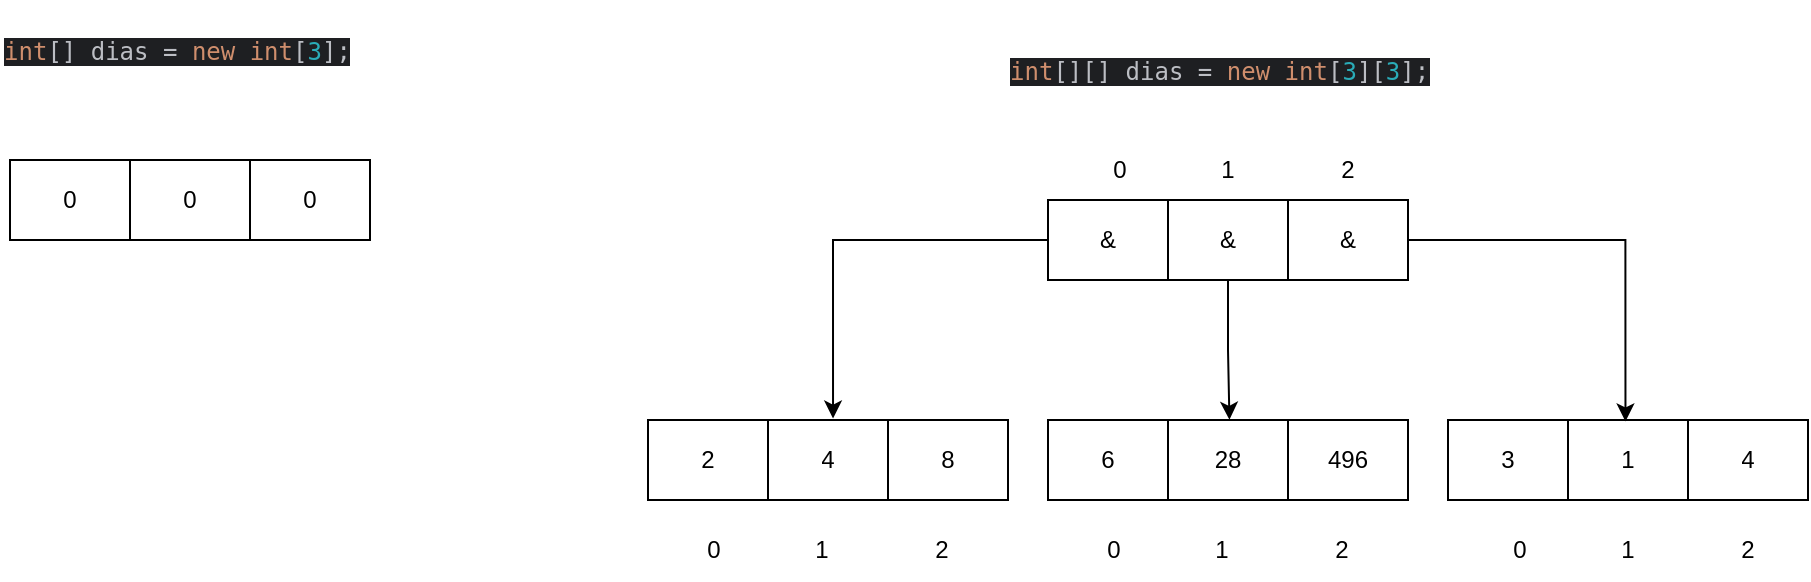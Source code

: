 <mxfile version="26.1.3">
  <diagram name="Página-1" id="9n4RbyVgQEtJ9bC1mB3g">
    <mxGraphModel dx="1058" dy="589" grid="1" gridSize="10" guides="1" tooltips="1" connect="1" arrows="1" fold="1" page="1" pageScale="1" pageWidth="827" pageHeight="1169" math="0" shadow="0">
      <root>
        <mxCell id="0" />
        <mxCell id="1" parent="0" />
        <mxCell id="uIEQiHcA2IHjSNty9eRO-1" value="&lt;div style=&quot;background-color: rgb(30, 31, 34); color: rgb(188, 190, 196);&quot;&gt;&lt;pre style=&quot;font-family:&#39;JetBrains Mono&#39;,monospace;font-size:9,8pt;&quot;&gt;&lt;span style=&quot;color: rgb(207, 142, 109);&quot;&gt;int&lt;/span&gt;[][] dias = &lt;span style=&quot;color: rgb(207, 142, 109);&quot;&gt;new int&lt;/span&gt;[&lt;span style=&quot;color: rgb(42, 172, 184);&quot;&gt;3&lt;/span&gt;][&lt;span style=&quot;color: rgb(42, 172, 184);&quot;&gt;3&lt;/span&gt;];&lt;/pre&gt;&lt;/div&gt;" style="text;whiteSpace=wrap;html=1;" vertex="1" parent="1">
          <mxGeometry x="592.5" y="50" width="223" height="50" as="geometry" />
        </mxCell>
        <mxCell id="uIEQiHcA2IHjSNty9eRO-2" value="&lt;div style=&quot;background-color:#1e1f22;color:#bcbec4&quot;&gt;&lt;pre style=&quot;font-family:&#39;JetBrains Mono&#39;,monospace;font-size:9,8pt;&quot;&gt;&lt;span style=&quot;color:#cf8e6d;&quot;&gt;int&lt;/span&gt;[] dias = &lt;span style=&quot;color:#cf8e6d;&quot;&gt;new int&lt;/span&gt;[&lt;span style=&quot;color:#2aacb8;&quot;&gt;3&lt;/span&gt;];&lt;/pre&gt;&lt;/div&gt;" style="text;whiteSpace=wrap;html=1;" vertex="1" parent="1">
          <mxGeometry x="90" y="40" width="190" height="50" as="geometry" />
        </mxCell>
        <mxCell id="uIEQiHcA2IHjSNty9eRO-3" value="" style="shape=table;startSize=0;container=1;collapsible=0;childLayout=tableLayout;" vertex="1" parent="1">
          <mxGeometry x="95" y="120" width="180" height="40" as="geometry" />
        </mxCell>
        <mxCell id="uIEQiHcA2IHjSNty9eRO-4" value="" style="shape=tableRow;horizontal=0;startSize=0;swimlaneHead=0;swimlaneBody=0;strokeColor=inherit;top=0;left=0;bottom=0;right=0;collapsible=0;dropTarget=0;fillColor=none;points=[[0,0.5],[1,0.5]];portConstraint=eastwest;" vertex="1" parent="uIEQiHcA2IHjSNty9eRO-3">
          <mxGeometry width="180" height="40" as="geometry" />
        </mxCell>
        <mxCell id="uIEQiHcA2IHjSNty9eRO-5" value="0" style="shape=partialRectangle;html=1;whiteSpace=wrap;connectable=0;strokeColor=inherit;overflow=hidden;fillColor=none;top=0;left=0;bottom=0;right=0;pointerEvents=1;" vertex="1" parent="uIEQiHcA2IHjSNty9eRO-4">
          <mxGeometry width="60" height="40" as="geometry">
            <mxRectangle width="60" height="40" as="alternateBounds" />
          </mxGeometry>
        </mxCell>
        <mxCell id="uIEQiHcA2IHjSNty9eRO-6" value="0" style="shape=partialRectangle;html=1;whiteSpace=wrap;connectable=0;strokeColor=inherit;overflow=hidden;fillColor=none;top=0;left=0;bottom=0;right=0;pointerEvents=1;" vertex="1" parent="uIEQiHcA2IHjSNty9eRO-4">
          <mxGeometry x="60" width="60" height="40" as="geometry">
            <mxRectangle width="60" height="40" as="alternateBounds" />
          </mxGeometry>
        </mxCell>
        <mxCell id="uIEQiHcA2IHjSNty9eRO-7" value="0" style="shape=partialRectangle;html=1;whiteSpace=wrap;connectable=0;strokeColor=inherit;overflow=hidden;fillColor=none;top=0;left=0;bottom=0;right=0;pointerEvents=1;" vertex="1" parent="uIEQiHcA2IHjSNty9eRO-4">
          <mxGeometry x="120" width="60" height="40" as="geometry">
            <mxRectangle width="60" height="40" as="alternateBounds" />
          </mxGeometry>
        </mxCell>
        <mxCell id="uIEQiHcA2IHjSNty9eRO-21" value="" style="shape=table;startSize=0;container=1;collapsible=0;childLayout=tableLayout;" vertex="1" parent="1">
          <mxGeometry x="614" y="140" width="180" height="40" as="geometry" />
        </mxCell>
        <mxCell id="uIEQiHcA2IHjSNty9eRO-22" value="" style="shape=tableRow;horizontal=0;startSize=0;swimlaneHead=0;swimlaneBody=0;strokeColor=inherit;top=0;left=0;bottom=0;right=0;collapsible=0;dropTarget=0;fillColor=none;points=[[0,0.5],[1,0.5]];portConstraint=eastwest;" vertex="1" parent="uIEQiHcA2IHjSNty9eRO-21">
          <mxGeometry width="180" height="40" as="geometry" />
        </mxCell>
        <mxCell id="uIEQiHcA2IHjSNty9eRO-23" value="&amp;amp;" style="shape=partialRectangle;html=1;whiteSpace=wrap;connectable=0;strokeColor=inherit;overflow=hidden;fillColor=none;top=0;left=0;bottom=0;right=0;pointerEvents=1;" vertex="1" parent="uIEQiHcA2IHjSNty9eRO-22">
          <mxGeometry width="60" height="40" as="geometry">
            <mxRectangle width="60" height="40" as="alternateBounds" />
          </mxGeometry>
        </mxCell>
        <mxCell id="uIEQiHcA2IHjSNty9eRO-24" value="&amp;amp;" style="shape=partialRectangle;html=1;whiteSpace=wrap;connectable=0;strokeColor=inherit;overflow=hidden;fillColor=none;top=0;left=0;bottom=0;right=0;pointerEvents=1;" vertex="1" parent="uIEQiHcA2IHjSNty9eRO-22">
          <mxGeometry x="60" width="60" height="40" as="geometry">
            <mxRectangle width="60" height="40" as="alternateBounds" />
          </mxGeometry>
        </mxCell>
        <mxCell id="uIEQiHcA2IHjSNty9eRO-25" value="&amp;amp;" style="shape=partialRectangle;html=1;whiteSpace=wrap;connectable=0;strokeColor=inherit;overflow=hidden;fillColor=none;top=0;left=0;bottom=0;right=0;pointerEvents=1;" vertex="1" parent="uIEQiHcA2IHjSNty9eRO-22">
          <mxGeometry x="120" width="60" height="40" as="geometry">
            <mxRectangle width="60" height="40" as="alternateBounds" />
          </mxGeometry>
        </mxCell>
        <mxCell id="uIEQiHcA2IHjSNty9eRO-31" value="" style="shape=table;startSize=0;container=1;collapsible=0;childLayout=tableLayout;" vertex="1" parent="1">
          <mxGeometry x="614" y="250" width="180" height="40" as="geometry" />
        </mxCell>
        <mxCell id="uIEQiHcA2IHjSNty9eRO-32" value="" style="shape=tableRow;horizontal=0;startSize=0;swimlaneHead=0;swimlaneBody=0;strokeColor=inherit;top=0;left=0;bottom=0;right=0;collapsible=0;dropTarget=0;fillColor=none;points=[[0,0.5],[1,0.5]];portConstraint=eastwest;" vertex="1" parent="uIEQiHcA2IHjSNty9eRO-31">
          <mxGeometry width="180" height="40" as="geometry" />
        </mxCell>
        <mxCell id="uIEQiHcA2IHjSNty9eRO-33" value="6" style="shape=partialRectangle;html=1;whiteSpace=wrap;connectable=0;strokeColor=inherit;overflow=hidden;fillColor=none;top=0;left=0;bottom=0;right=0;pointerEvents=1;" vertex="1" parent="uIEQiHcA2IHjSNty9eRO-32">
          <mxGeometry width="60" height="40" as="geometry">
            <mxRectangle width="60" height="40" as="alternateBounds" />
          </mxGeometry>
        </mxCell>
        <mxCell id="uIEQiHcA2IHjSNty9eRO-34" value="28" style="shape=partialRectangle;html=1;whiteSpace=wrap;connectable=0;strokeColor=inherit;overflow=hidden;fillColor=none;top=0;left=0;bottom=0;right=0;pointerEvents=1;" vertex="1" parent="uIEQiHcA2IHjSNty9eRO-32">
          <mxGeometry x="60" width="60" height="40" as="geometry">
            <mxRectangle width="60" height="40" as="alternateBounds" />
          </mxGeometry>
        </mxCell>
        <mxCell id="uIEQiHcA2IHjSNty9eRO-35" value="496" style="shape=partialRectangle;html=1;whiteSpace=wrap;connectable=0;strokeColor=inherit;overflow=hidden;fillColor=none;top=0;left=0;bottom=0;right=0;pointerEvents=1;" vertex="1" parent="uIEQiHcA2IHjSNty9eRO-32">
          <mxGeometry x="120" width="60" height="40" as="geometry">
            <mxRectangle width="60" height="40" as="alternateBounds" />
          </mxGeometry>
        </mxCell>
        <mxCell id="uIEQiHcA2IHjSNty9eRO-36" value="" style="shape=table;startSize=0;container=1;collapsible=0;childLayout=tableLayout;" vertex="1" parent="1">
          <mxGeometry x="814" y="250" width="180" height="40" as="geometry" />
        </mxCell>
        <mxCell id="uIEQiHcA2IHjSNty9eRO-37" value="" style="shape=tableRow;horizontal=0;startSize=0;swimlaneHead=0;swimlaneBody=0;strokeColor=inherit;top=0;left=0;bottom=0;right=0;collapsible=0;dropTarget=0;fillColor=none;points=[[0,0.5],[1,0.5]];portConstraint=eastwest;" vertex="1" parent="uIEQiHcA2IHjSNty9eRO-36">
          <mxGeometry width="180" height="40" as="geometry" />
        </mxCell>
        <mxCell id="uIEQiHcA2IHjSNty9eRO-38" value="3" style="shape=partialRectangle;html=1;whiteSpace=wrap;connectable=0;strokeColor=inherit;overflow=hidden;fillColor=none;top=0;left=0;bottom=0;right=0;pointerEvents=1;" vertex="1" parent="uIEQiHcA2IHjSNty9eRO-37">
          <mxGeometry width="60" height="40" as="geometry">
            <mxRectangle width="60" height="40" as="alternateBounds" />
          </mxGeometry>
        </mxCell>
        <mxCell id="uIEQiHcA2IHjSNty9eRO-39" value="1" style="shape=partialRectangle;html=1;whiteSpace=wrap;connectable=0;strokeColor=inherit;overflow=hidden;fillColor=none;top=0;left=0;bottom=0;right=0;pointerEvents=1;" vertex="1" parent="uIEQiHcA2IHjSNty9eRO-37">
          <mxGeometry x="60" width="60" height="40" as="geometry">
            <mxRectangle width="60" height="40" as="alternateBounds" />
          </mxGeometry>
        </mxCell>
        <mxCell id="uIEQiHcA2IHjSNty9eRO-40" value="4" style="shape=partialRectangle;html=1;whiteSpace=wrap;connectable=0;strokeColor=inherit;overflow=hidden;fillColor=none;top=0;left=0;bottom=0;right=0;pointerEvents=1;" vertex="1" parent="uIEQiHcA2IHjSNty9eRO-37">
          <mxGeometry x="120" width="60" height="40" as="geometry">
            <mxRectangle width="60" height="40" as="alternateBounds" />
          </mxGeometry>
        </mxCell>
        <mxCell id="uIEQiHcA2IHjSNty9eRO-26" value="" style="shape=table;startSize=0;container=1;collapsible=0;childLayout=tableLayout;" vertex="1" parent="1">
          <mxGeometry x="414" y="250" width="180" height="40" as="geometry" />
        </mxCell>
        <mxCell id="uIEQiHcA2IHjSNty9eRO-27" value="" style="shape=tableRow;horizontal=0;startSize=0;swimlaneHead=0;swimlaneBody=0;strokeColor=inherit;top=0;left=0;bottom=0;right=0;collapsible=0;dropTarget=0;fillColor=none;points=[[0,0.5],[1,0.5]];portConstraint=eastwest;" vertex="1" parent="uIEQiHcA2IHjSNty9eRO-26">
          <mxGeometry width="180" height="40" as="geometry" />
        </mxCell>
        <mxCell id="uIEQiHcA2IHjSNty9eRO-28" value="2" style="shape=partialRectangle;html=1;whiteSpace=wrap;connectable=0;strokeColor=inherit;overflow=hidden;fillColor=none;top=0;left=0;bottom=0;right=0;pointerEvents=1;" vertex="1" parent="uIEQiHcA2IHjSNty9eRO-27">
          <mxGeometry width="60" height="40" as="geometry">
            <mxRectangle width="60" height="40" as="alternateBounds" />
          </mxGeometry>
        </mxCell>
        <mxCell id="uIEQiHcA2IHjSNty9eRO-29" value="4" style="shape=partialRectangle;html=1;whiteSpace=wrap;connectable=0;strokeColor=inherit;overflow=hidden;fillColor=none;top=0;left=0;bottom=0;right=0;pointerEvents=1;" vertex="1" parent="uIEQiHcA2IHjSNty9eRO-27">
          <mxGeometry x="60" width="60" height="40" as="geometry">
            <mxRectangle width="60" height="40" as="alternateBounds" />
          </mxGeometry>
        </mxCell>
        <mxCell id="uIEQiHcA2IHjSNty9eRO-30" value="8" style="shape=partialRectangle;html=1;whiteSpace=wrap;connectable=0;strokeColor=inherit;overflow=hidden;fillColor=none;top=0;left=0;bottom=0;right=0;pointerEvents=1;" vertex="1" parent="uIEQiHcA2IHjSNty9eRO-27">
          <mxGeometry x="120" width="60" height="40" as="geometry">
            <mxRectangle width="60" height="40" as="alternateBounds" />
          </mxGeometry>
        </mxCell>
        <mxCell id="uIEQiHcA2IHjSNty9eRO-41" style="edgeStyle=orthogonalEdgeStyle;rounded=0;orthogonalLoop=1;jettySize=auto;html=1;entryX=0.514;entryY=-0.018;entryDx=0;entryDy=0;entryPerimeter=0;" edge="1" parent="1" source="uIEQiHcA2IHjSNty9eRO-22" target="uIEQiHcA2IHjSNty9eRO-27">
          <mxGeometry relative="1" as="geometry" />
        </mxCell>
        <mxCell id="uIEQiHcA2IHjSNty9eRO-46" style="edgeStyle=orthogonalEdgeStyle;rounded=0;orthogonalLoop=1;jettySize=auto;html=1;entryX=0.504;entryY=-0.003;entryDx=0;entryDy=0;entryPerimeter=0;" edge="1" parent="1" source="uIEQiHcA2IHjSNty9eRO-21" target="uIEQiHcA2IHjSNty9eRO-32">
          <mxGeometry relative="1" as="geometry" />
        </mxCell>
        <mxCell id="uIEQiHcA2IHjSNty9eRO-47" style="edgeStyle=orthogonalEdgeStyle;rounded=0;orthogonalLoop=1;jettySize=auto;html=1;entryX=0.493;entryY=0.018;entryDx=0;entryDy=0;entryPerimeter=0;" edge="1" parent="1" source="uIEQiHcA2IHjSNty9eRO-22" target="uIEQiHcA2IHjSNty9eRO-37">
          <mxGeometry relative="1" as="geometry" />
        </mxCell>
        <mxCell id="uIEQiHcA2IHjSNty9eRO-48" value="&lt;div&gt;0&lt;/div&gt;" style="text;strokeColor=none;align=center;fillColor=none;html=1;verticalAlign=middle;whiteSpace=wrap;rounded=0;" vertex="1" parent="1">
          <mxGeometry x="620" y="110" width="60" height="30" as="geometry" />
        </mxCell>
        <mxCell id="uIEQiHcA2IHjSNty9eRO-49" value="1" style="text;strokeColor=none;align=center;fillColor=none;html=1;verticalAlign=middle;whiteSpace=wrap;rounded=0;" vertex="1" parent="1">
          <mxGeometry x="674" y="110" width="60" height="30" as="geometry" />
        </mxCell>
        <mxCell id="uIEQiHcA2IHjSNty9eRO-50" value="2" style="text;strokeColor=none;align=center;fillColor=none;html=1;verticalAlign=middle;whiteSpace=wrap;rounded=0;" vertex="1" parent="1">
          <mxGeometry x="734" y="110" width="60" height="30" as="geometry" />
        </mxCell>
        <mxCell id="uIEQiHcA2IHjSNty9eRO-51" value="&lt;div&gt;0&lt;/div&gt;" style="text;strokeColor=none;align=center;fillColor=none;html=1;verticalAlign=middle;whiteSpace=wrap;rounded=0;" vertex="1" parent="1">
          <mxGeometry x="417" y="300" width="60" height="30" as="geometry" />
        </mxCell>
        <mxCell id="uIEQiHcA2IHjSNty9eRO-52" value="1" style="text;strokeColor=none;align=center;fillColor=none;html=1;verticalAlign=middle;whiteSpace=wrap;rounded=0;" vertex="1" parent="1">
          <mxGeometry x="471" y="300" width="60" height="30" as="geometry" />
        </mxCell>
        <mxCell id="uIEQiHcA2IHjSNty9eRO-53" value="2" style="text;strokeColor=none;align=center;fillColor=none;html=1;verticalAlign=middle;whiteSpace=wrap;rounded=0;" vertex="1" parent="1">
          <mxGeometry x="531" y="300" width="60" height="30" as="geometry" />
        </mxCell>
        <mxCell id="uIEQiHcA2IHjSNty9eRO-54" value="&lt;div&gt;0&lt;/div&gt;" style="text;strokeColor=none;align=center;fillColor=none;html=1;verticalAlign=middle;whiteSpace=wrap;rounded=0;" vertex="1" parent="1">
          <mxGeometry x="617" y="300" width="60" height="30" as="geometry" />
        </mxCell>
        <mxCell id="uIEQiHcA2IHjSNty9eRO-55" value="1" style="text;strokeColor=none;align=center;fillColor=none;html=1;verticalAlign=middle;whiteSpace=wrap;rounded=0;" vertex="1" parent="1">
          <mxGeometry x="671" y="300" width="60" height="30" as="geometry" />
        </mxCell>
        <mxCell id="uIEQiHcA2IHjSNty9eRO-56" value="2" style="text;strokeColor=none;align=center;fillColor=none;html=1;verticalAlign=middle;whiteSpace=wrap;rounded=0;" vertex="1" parent="1">
          <mxGeometry x="731" y="300" width="60" height="30" as="geometry" />
        </mxCell>
        <mxCell id="uIEQiHcA2IHjSNty9eRO-57" value="&lt;div&gt;0&lt;/div&gt;" style="text;strokeColor=none;align=center;fillColor=none;html=1;verticalAlign=middle;whiteSpace=wrap;rounded=0;" vertex="1" parent="1">
          <mxGeometry x="820" y="300" width="60" height="30" as="geometry" />
        </mxCell>
        <mxCell id="uIEQiHcA2IHjSNty9eRO-58" value="1" style="text;strokeColor=none;align=center;fillColor=none;html=1;verticalAlign=middle;whiteSpace=wrap;rounded=0;" vertex="1" parent="1">
          <mxGeometry x="874" y="300" width="60" height="30" as="geometry" />
        </mxCell>
        <mxCell id="uIEQiHcA2IHjSNty9eRO-59" value="2" style="text;strokeColor=none;align=center;fillColor=none;html=1;verticalAlign=middle;whiteSpace=wrap;rounded=0;" vertex="1" parent="1">
          <mxGeometry x="934" y="300" width="60" height="30" as="geometry" />
        </mxCell>
      </root>
    </mxGraphModel>
  </diagram>
</mxfile>
